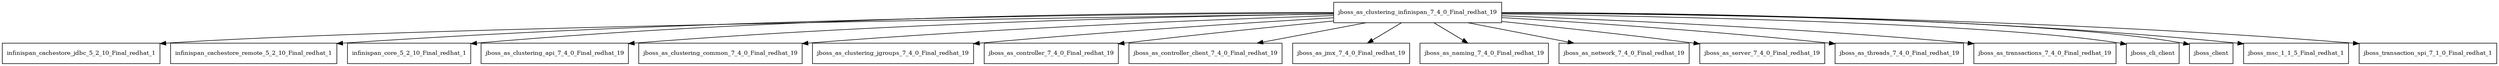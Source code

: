 digraph jboss_as_clustering_infinispan_7_4_0_Final_redhat_19_dependencies {
  node [shape = box, fontsize=10.0];
  jboss_as_clustering_infinispan_7_4_0_Final_redhat_19 -> infinispan_cachestore_jdbc_5_2_10_Final_redhat_1;
  jboss_as_clustering_infinispan_7_4_0_Final_redhat_19 -> infinispan_cachestore_remote_5_2_10_Final_redhat_1;
  jboss_as_clustering_infinispan_7_4_0_Final_redhat_19 -> infinispan_core_5_2_10_Final_redhat_1;
  jboss_as_clustering_infinispan_7_4_0_Final_redhat_19 -> jboss_as_clustering_api_7_4_0_Final_redhat_19;
  jboss_as_clustering_infinispan_7_4_0_Final_redhat_19 -> jboss_as_clustering_common_7_4_0_Final_redhat_19;
  jboss_as_clustering_infinispan_7_4_0_Final_redhat_19 -> jboss_as_clustering_jgroups_7_4_0_Final_redhat_19;
  jboss_as_clustering_infinispan_7_4_0_Final_redhat_19 -> jboss_as_controller_7_4_0_Final_redhat_19;
  jboss_as_clustering_infinispan_7_4_0_Final_redhat_19 -> jboss_as_controller_client_7_4_0_Final_redhat_19;
  jboss_as_clustering_infinispan_7_4_0_Final_redhat_19 -> jboss_as_jmx_7_4_0_Final_redhat_19;
  jboss_as_clustering_infinispan_7_4_0_Final_redhat_19 -> jboss_as_naming_7_4_0_Final_redhat_19;
  jboss_as_clustering_infinispan_7_4_0_Final_redhat_19 -> jboss_as_network_7_4_0_Final_redhat_19;
  jboss_as_clustering_infinispan_7_4_0_Final_redhat_19 -> jboss_as_server_7_4_0_Final_redhat_19;
  jboss_as_clustering_infinispan_7_4_0_Final_redhat_19 -> jboss_as_threads_7_4_0_Final_redhat_19;
  jboss_as_clustering_infinispan_7_4_0_Final_redhat_19 -> jboss_as_transactions_7_4_0_Final_redhat_19;
  jboss_as_clustering_infinispan_7_4_0_Final_redhat_19 -> jboss_cli_client;
  jboss_as_clustering_infinispan_7_4_0_Final_redhat_19 -> jboss_client;
  jboss_as_clustering_infinispan_7_4_0_Final_redhat_19 -> jboss_msc_1_1_5_Final_redhat_1;
  jboss_as_clustering_infinispan_7_4_0_Final_redhat_19 -> jboss_transaction_spi_7_1_0_Final_redhat_1;
}
